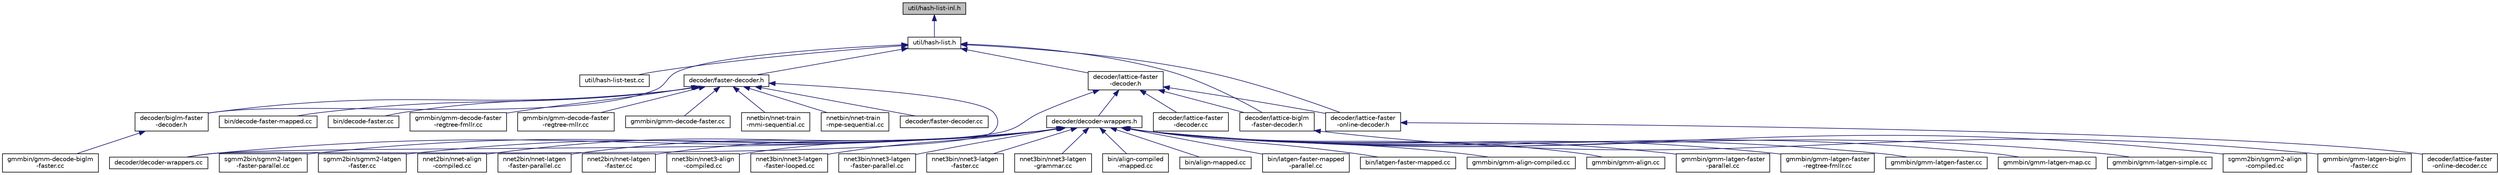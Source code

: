 digraph "util/hash-list-inl.h"
{
  edge [fontname="Helvetica",fontsize="10",labelfontname="Helvetica",labelfontsize="10"];
  node [fontname="Helvetica",fontsize="10",shape=record];
  Node1 [label="util/hash-list-inl.h",height=0.2,width=0.4,color="black", fillcolor="grey75", style="filled", fontcolor="black"];
  Node1 -> Node2 [dir="back",color="midnightblue",fontsize="10",style="solid",fontname="Helvetica"];
  Node2 [label="util/hash-list.h",height=0.2,width=0.4,color="black", fillcolor="white", style="filled",URL="$hash-list_8h.html"];
  Node2 -> Node3 [dir="back",color="midnightblue",fontsize="10",style="solid",fontname="Helvetica"];
  Node3 [label="util/hash-list-test.cc",height=0.2,width=0.4,color="black", fillcolor="white", style="filled",URL="$hash-list-test_8cc.html"];
  Node2 -> Node4 [dir="back",color="midnightblue",fontsize="10",style="solid",fontname="Helvetica"];
  Node4 [label="decoder/biglm-faster\l-decoder.h",height=0.2,width=0.4,color="black", fillcolor="white", style="filled",URL="$biglm-faster-decoder_8h.html"];
  Node4 -> Node5 [dir="back",color="midnightblue",fontsize="10",style="solid",fontname="Helvetica"];
  Node5 [label="gmmbin/gmm-decode-biglm\l-faster.cc",height=0.2,width=0.4,color="black", fillcolor="white", style="filled",URL="$gmm-decode-biglm-faster_8cc.html"];
  Node2 -> Node6 [dir="back",color="midnightblue",fontsize="10",style="solid",fontname="Helvetica"];
  Node6 [label="decoder/faster-decoder.h",height=0.2,width=0.4,color="black", fillcolor="white", style="filled",URL="$faster-decoder_8h.html"];
  Node6 -> Node4 [dir="back",color="midnightblue",fontsize="10",style="solid",fontname="Helvetica"];
  Node6 -> Node7 [dir="back",color="midnightblue",fontsize="10",style="solid",fontname="Helvetica"];
  Node7 [label="decoder/decoder-wrappers.cc",height=0.2,width=0.4,color="black", fillcolor="white", style="filled",URL="$decoder-wrappers_8cc.html"];
  Node6 -> Node8 [dir="back",color="midnightblue",fontsize="10",style="solid",fontname="Helvetica"];
  Node8 [label="decoder/faster-decoder.cc",height=0.2,width=0.4,color="black", fillcolor="white", style="filled",URL="$faster-decoder_8cc.html"];
  Node6 -> Node9 [dir="back",color="midnightblue",fontsize="10",style="solid",fontname="Helvetica"];
  Node9 [label="bin/decode-faster-mapped.cc",height=0.2,width=0.4,color="black", fillcolor="white", style="filled",URL="$decode-faster-mapped_8cc.html"];
  Node6 -> Node10 [dir="back",color="midnightblue",fontsize="10",style="solid",fontname="Helvetica"];
  Node10 [label="bin/decode-faster.cc",height=0.2,width=0.4,color="black", fillcolor="white", style="filled",URL="$decode-faster_8cc.html"];
  Node6 -> Node11 [dir="back",color="midnightblue",fontsize="10",style="solid",fontname="Helvetica"];
  Node11 [label="gmmbin/gmm-decode-faster\l-regtree-fmllr.cc",height=0.2,width=0.4,color="black", fillcolor="white", style="filled",URL="$gmm-decode-faster-regtree-fmllr_8cc.html"];
  Node6 -> Node12 [dir="back",color="midnightblue",fontsize="10",style="solid",fontname="Helvetica"];
  Node12 [label="gmmbin/gmm-decode-faster\l-regtree-mllr.cc",height=0.2,width=0.4,color="black", fillcolor="white", style="filled",URL="$gmm-decode-faster-regtree-mllr_8cc.html"];
  Node6 -> Node13 [dir="back",color="midnightblue",fontsize="10",style="solid",fontname="Helvetica"];
  Node13 [label="gmmbin/gmm-decode-faster.cc",height=0.2,width=0.4,color="black", fillcolor="white", style="filled",URL="$gmm-decode-faster_8cc.html"];
  Node6 -> Node14 [dir="back",color="midnightblue",fontsize="10",style="solid",fontname="Helvetica"];
  Node14 [label="nnetbin/nnet-train\l-mmi-sequential.cc",height=0.2,width=0.4,color="black", fillcolor="white", style="filled",URL="$nnet-train-mmi-sequential_8cc.html"];
  Node6 -> Node15 [dir="back",color="midnightblue",fontsize="10",style="solid",fontname="Helvetica"];
  Node15 [label="nnetbin/nnet-train\l-mpe-sequential.cc",height=0.2,width=0.4,color="black", fillcolor="white", style="filled",URL="$nnet-train-mpe-sequential_8cc.html"];
  Node2 -> Node16 [dir="back",color="midnightblue",fontsize="10",style="solid",fontname="Helvetica"];
  Node16 [label="decoder/lattice-faster\l-decoder.h",height=0.2,width=0.4,color="black", fillcolor="white", style="filled",URL="$lattice-faster-decoder_8h.html"];
  Node16 -> Node17 [dir="back",color="midnightblue",fontsize="10",style="solid",fontname="Helvetica"];
  Node17 [label="decoder/decoder-wrappers.h",height=0.2,width=0.4,color="black", fillcolor="white", style="filled",URL="$decoder-wrappers_8h.html"];
  Node17 -> Node7 [dir="back",color="midnightblue",fontsize="10",style="solid",fontname="Helvetica"];
  Node17 -> Node18 [dir="back",color="midnightblue",fontsize="10",style="solid",fontname="Helvetica"];
  Node18 [label="bin/align-compiled\l-mapped.cc",height=0.2,width=0.4,color="black", fillcolor="white", style="filled",URL="$align-compiled-mapped_8cc.html"];
  Node17 -> Node19 [dir="back",color="midnightblue",fontsize="10",style="solid",fontname="Helvetica"];
  Node19 [label="bin/align-mapped.cc",height=0.2,width=0.4,color="black", fillcolor="white", style="filled",URL="$align-mapped_8cc.html"];
  Node17 -> Node20 [dir="back",color="midnightblue",fontsize="10",style="solid",fontname="Helvetica"];
  Node20 [label="bin/latgen-faster-mapped\l-parallel.cc",height=0.2,width=0.4,color="black", fillcolor="white", style="filled",URL="$latgen-faster-mapped-parallel_8cc.html"];
  Node17 -> Node21 [dir="back",color="midnightblue",fontsize="10",style="solid",fontname="Helvetica"];
  Node21 [label="bin/latgen-faster-mapped.cc",height=0.2,width=0.4,color="black", fillcolor="white", style="filled",URL="$latgen-faster-mapped_8cc.html"];
  Node17 -> Node22 [dir="back",color="midnightblue",fontsize="10",style="solid",fontname="Helvetica"];
  Node22 [label="gmmbin/gmm-align-compiled.cc",height=0.2,width=0.4,color="black", fillcolor="white", style="filled",URL="$gmm-align-compiled_8cc.html"];
  Node17 -> Node23 [dir="back",color="midnightblue",fontsize="10",style="solid",fontname="Helvetica"];
  Node23 [label="gmmbin/gmm-align.cc",height=0.2,width=0.4,color="black", fillcolor="white", style="filled",URL="$gmm-align_8cc.html"];
  Node17 -> Node24 [dir="back",color="midnightblue",fontsize="10",style="solid",fontname="Helvetica"];
  Node24 [label="gmmbin/gmm-latgen-faster\l-parallel.cc",height=0.2,width=0.4,color="black", fillcolor="white", style="filled",URL="$gmm-latgen-faster-parallel_8cc.html"];
  Node17 -> Node25 [dir="back",color="midnightblue",fontsize="10",style="solid",fontname="Helvetica"];
  Node25 [label="gmmbin/gmm-latgen-faster\l-regtree-fmllr.cc",height=0.2,width=0.4,color="black", fillcolor="white", style="filled",URL="$gmm-latgen-faster-regtree-fmllr_8cc.html"];
  Node17 -> Node26 [dir="back",color="midnightblue",fontsize="10",style="solid",fontname="Helvetica"];
  Node26 [label="gmmbin/gmm-latgen-faster.cc",height=0.2,width=0.4,color="black", fillcolor="white", style="filled",URL="$gmm-latgen-faster_8cc.html"];
  Node17 -> Node27 [dir="back",color="midnightblue",fontsize="10",style="solid",fontname="Helvetica"];
  Node27 [label="gmmbin/gmm-latgen-map.cc",height=0.2,width=0.4,color="black", fillcolor="white", style="filled",URL="$gmm-latgen-map_8cc.html"];
  Node17 -> Node28 [dir="back",color="midnightblue",fontsize="10",style="solid",fontname="Helvetica"];
  Node28 [label="gmmbin/gmm-latgen-simple.cc",height=0.2,width=0.4,color="black", fillcolor="white", style="filled",URL="$gmm-latgen-simple_8cc.html"];
  Node17 -> Node29 [dir="back",color="midnightblue",fontsize="10",style="solid",fontname="Helvetica"];
  Node29 [label="sgmm2bin/sgmm2-align\l-compiled.cc",height=0.2,width=0.4,color="black", fillcolor="white", style="filled",URL="$sgmm2-align-compiled_8cc.html"];
  Node17 -> Node30 [dir="back",color="midnightblue",fontsize="10",style="solid",fontname="Helvetica"];
  Node30 [label="sgmm2bin/sgmm2-latgen\l-faster-parallel.cc",height=0.2,width=0.4,color="black", fillcolor="white", style="filled",URL="$sgmm2-latgen-faster-parallel_8cc.html"];
  Node17 -> Node31 [dir="back",color="midnightblue",fontsize="10",style="solid",fontname="Helvetica"];
  Node31 [label="sgmm2bin/sgmm2-latgen\l-faster.cc",height=0.2,width=0.4,color="black", fillcolor="white", style="filled",URL="$sgmm2-latgen-faster_8cc.html"];
  Node17 -> Node32 [dir="back",color="midnightblue",fontsize="10",style="solid",fontname="Helvetica"];
  Node32 [label="nnet2bin/nnet-align\l-compiled.cc",height=0.2,width=0.4,color="black", fillcolor="white", style="filled",URL="$nnet-align-compiled_8cc.html"];
  Node17 -> Node33 [dir="back",color="midnightblue",fontsize="10",style="solid",fontname="Helvetica"];
  Node33 [label="nnet2bin/nnet-latgen\l-faster-parallel.cc",height=0.2,width=0.4,color="black", fillcolor="white", style="filled",URL="$nnet-latgen-faster-parallel_8cc.html"];
  Node17 -> Node34 [dir="back",color="midnightblue",fontsize="10",style="solid",fontname="Helvetica"];
  Node34 [label="nnet2bin/nnet-latgen\l-faster.cc",height=0.2,width=0.4,color="black", fillcolor="white", style="filled",URL="$nnet-latgen-faster_8cc.html"];
  Node17 -> Node35 [dir="back",color="midnightblue",fontsize="10",style="solid",fontname="Helvetica"];
  Node35 [label="nnet3bin/nnet3-align\l-compiled.cc",height=0.2,width=0.4,color="black", fillcolor="white", style="filled",URL="$nnet3-align-compiled_8cc.html"];
  Node17 -> Node36 [dir="back",color="midnightblue",fontsize="10",style="solid",fontname="Helvetica"];
  Node36 [label="nnet3bin/nnet3-latgen\l-faster-looped.cc",height=0.2,width=0.4,color="black", fillcolor="white", style="filled",URL="$nnet3-latgen-faster-looped_8cc.html"];
  Node17 -> Node37 [dir="back",color="midnightblue",fontsize="10",style="solid",fontname="Helvetica"];
  Node37 [label="nnet3bin/nnet3-latgen\l-faster-parallel.cc",height=0.2,width=0.4,color="black", fillcolor="white", style="filled",URL="$nnet3-latgen-faster-parallel_8cc.html"];
  Node17 -> Node38 [dir="back",color="midnightblue",fontsize="10",style="solid",fontname="Helvetica"];
  Node38 [label="nnet3bin/nnet3-latgen\l-faster.cc",height=0.2,width=0.4,color="black", fillcolor="white", style="filled",URL="$nnet3-latgen-faster_8cc.html"];
  Node17 -> Node39 [dir="back",color="midnightblue",fontsize="10",style="solid",fontname="Helvetica"];
  Node39 [label="nnet3bin/nnet3-latgen\l-grammar.cc",height=0.2,width=0.4,color="black", fillcolor="white", style="filled",URL="$nnet3-latgen-grammar_8cc.html"];
  Node16 -> Node7 [dir="back",color="midnightblue",fontsize="10",style="solid",fontname="Helvetica"];
  Node16 -> Node40 [dir="back",color="midnightblue",fontsize="10",style="solid",fontname="Helvetica"];
  Node40 [label="decoder/lattice-biglm\l-faster-decoder.h",height=0.2,width=0.4,color="black", fillcolor="white", style="filled",URL="$lattice-biglm-faster-decoder_8h.html"];
  Node40 -> Node41 [dir="back",color="midnightblue",fontsize="10",style="solid",fontname="Helvetica"];
  Node41 [label="gmmbin/gmm-latgen-biglm\l-faster.cc",height=0.2,width=0.4,color="black", fillcolor="white", style="filled",URL="$gmm-latgen-biglm-faster_8cc.html"];
  Node16 -> Node42 [dir="back",color="midnightblue",fontsize="10",style="solid",fontname="Helvetica"];
  Node42 [label="decoder/lattice-faster\l-decoder.cc",height=0.2,width=0.4,color="black", fillcolor="white", style="filled",URL="$lattice-faster-decoder_8cc.html"];
  Node16 -> Node43 [dir="back",color="midnightblue",fontsize="10",style="solid",fontname="Helvetica"];
  Node43 [label="decoder/lattice-faster\l-online-decoder.h",height=0.2,width=0.4,color="black", fillcolor="white", style="filled",URL="$lattice-faster-online-decoder_8h.html"];
  Node43 -> Node44 [dir="back",color="midnightblue",fontsize="10",style="solid",fontname="Helvetica"];
  Node44 [label="decoder/lattice-faster\l-online-decoder.cc",height=0.2,width=0.4,color="black", fillcolor="white", style="filled",URL="$lattice-faster-online-decoder_8cc.html"];
  Node2 -> Node40 [dir="back",color="midnightblue",fontsize="10",style="solid",fontname="Helvetica"];
  Node2 -> Node43 [dir="back",color="midnightblue",fontsize="10",style="solid",fontname="Helvetica"];
}
